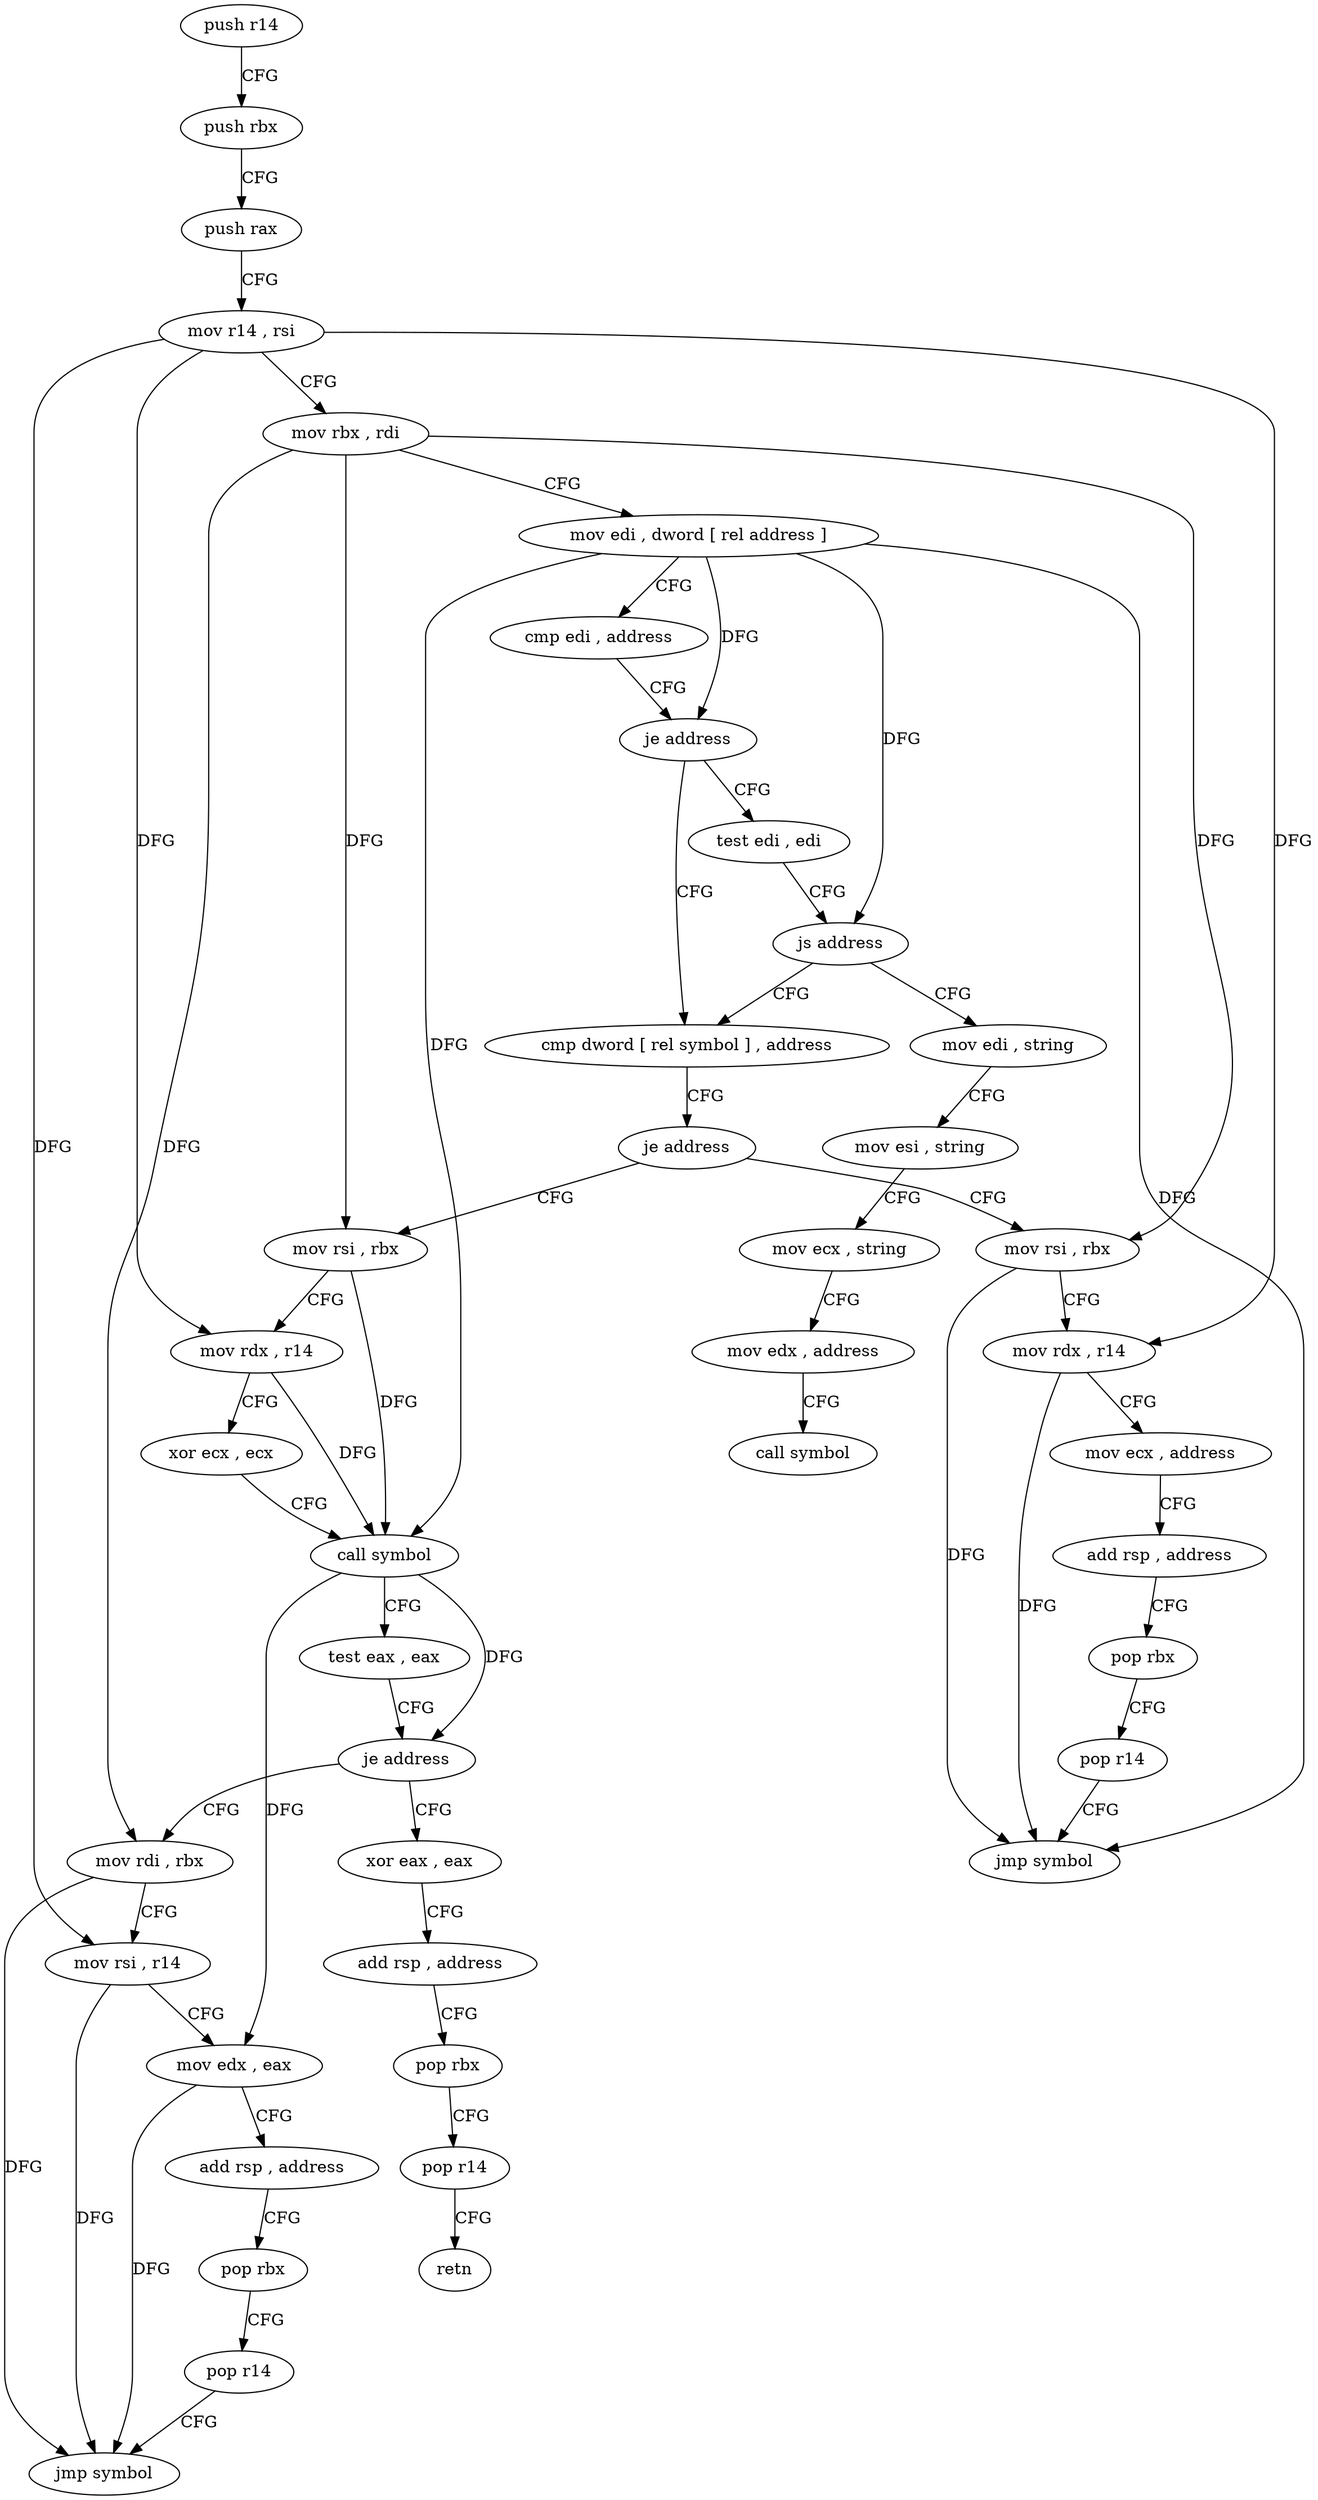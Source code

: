 digraph "func" {
"4228240" [label = "push r14" ]
"4228242" [label = "push rbx" ]
"4228243" [label = "push rax" ]
"4228244" [label = "mov r14 , rsi" ]
"4228247" [label = "mov rbx , rdi" ]
"4228250" [label = "mov edi , dword [ rel address ]" ]
"4228256" [label = "cmp edi , address" ]
"4228259" [label = "je address" ]
"4228265" [label = "cmp dword [ rel symbol ] , address" ]
"4228261" [label = "test edi , edi" ]
"4228272" [label = "je address" ]
"4228297" [label = "mov rsi , rbx" ]
"4228274" [label = "mov rsi , rbx" ]
"4228263" [label = "js address" ]
"4228341" [label = "mov edi , string" ]
"4228300" [label = "mov rdx , r14" ]
"4228303" [label = "xor ecx , ecx" ]
"4228305" [label = "call symbol" ]
"4228310" [label = "test eax , eax" ]
"4228312" [label = "je address" ]
"4228331" [label = "xor eax , eax" ]
"4228314" [label = "mov rdi , rbx" ]
"4228277" [label = "mov rdx , r14" ]
"4228280" [label = "mov ecx , address" ]
"4228285" [label = "add rsp , address" ]
"4228289" [label = "pop rbx" ]
"4228290" [label = "pop r14" ]
"4228292" [label = "jmp symbol" ]
"4228346" [label = "mov esi , string" ]
"4228351" [label = "mov ecx , string" ]
"4228356" [label = "mov edx , address" ]
"4228361" [label = "call symbol" ]
"4228333" [label = "add rsp , address" ]
"4228337" [label = "pop rbx" ]
"4228338" [label = "pop r14" ]
"4228340" [label = "retn" ]
"4228317" [label = "mov rsi , r14" ]
"4228320" [label = "mov edx , eax" ]
"4228322" [label = "add rsp , address" ]
"4228326" [label = "pop rbx" ]
"4228327" [label = "pop r14" ]
"4228329" [label = "jmp symbol" ]
"4228240" -> "4228242" [ label = "CFG" ]
"4228242" -> "4228243" [ label = "CFG" ]
"4228243" -> "4228244" [ label = "CFG" ]
"4228244" -> "4228247" [ label = "CFG" ]
"4228244" -> "4228300" [ label = "DFG" ]
"4228244" -> "4228277" [ label = "DFG" ]
"4228244" -> "4228317" [ label = "DFG" ]
"4228247" -> "4228250" [ label = "CFG" ]
"4228247" -> "4228297" [ label = "DFG" ]
"4228247" -> "4228274" [ label = "DFG" ]
"4228247" -> "4228314" [ label = "DFG" ]
"4228250" -> "4228256" [ label = "CFG" ]
"4228250" -> "4228259" [ label = "DFG" ]
"4228250" -> "4228263" [ label = "DFG" ]
"4228250" -> "4228305" [ label = "DFG" ]
"4228250" -> "4228292" [ label = "DFG" ]
"4228256" -> "4228259" [ label = "CFG" ]
"4228259" -> "4228265" [ label = "CFG" ]
"4228259" -> "4228261" [ label = "CFG" ]
"4228265" -> "4228272" [ label = "CFG" ]
"4228261" -> "4228263" [ label = "CFG" ]
"4228272" -> "4228297" [ label = "CFG" ]
"4228272" -> "4228274" [ label = "CFG" ]
"4228297" -> "4228300" [ label = "CFG" ]
"4228297" -> "4228305" [ label = "DFG" ]
"4228274" -> "4228277" [ label = "CFG" ]
"4228274" -> "4228292" [ label = "DFG" ]
"4228263" -> "4228341" [ label = "CFG" ]
"4228263" -> "4228265" [ label = "CFG" ]
"4228341" -> "4228346" [ label = "CFG" ]
"4228300" -> "4228303" [ label = "CFG" ]
"4228300" -> "4228305" [ label = "DFG" ]
"4228303" -> "4228305" [ label = "CFG" ]
"4228305" -> "4228310" [ label = "CFG" ]
"4228305" -> "4228312" [ label = "DFG" ]
"4228305" -> "4228320" [ label = "DFG" ]
"4228310" -> "4228312" [ label = "CFG" ]
"4228312" -> "4228331" [ label = "CFG" ]
"4228312" -> "4228314" [ label = "CFG" ]
"4228331" -> "4228333" [ label = "CFG" ]
"4228314" -> "4228317" [ label = "CFG" ]
"4228314" -> "4228329" [ label = "DFG" ]
"4228277" -> "4228280" [ label = "CFG" ]
"4228277" -> "4228292" [ label = "DFG" ]
"4228280" -> "4228285" [ label = "CFG" ]
"4228285" -> "4228289" [ label = "CFG" ]
"4228289" -> "4228290" [ label = "CFG" ]
"4228290" -> "4228292" [ label = "CFG" ]
"4228346" -> "4228351" [ label = "CFG" ]
"4228351" -> "4228356" [ label = "CFG" ]
"4228356" -> "4228361" [ label = "CFG" ]
"4228333" -> "4228337" [ label = "CFG" ]
"4228337" -> "4228338" [ label = "CFG" ]
"4228338" -> "4228340" [ label = "CFG" ]
"4228317" -> "4228320" [ label = "CFG" ]
"4228317" -> "4228329" [ label = "DFG" ]
"4228320" -> "4228322" [ label = "CFG" ]
"4228320" -> "4228329" [ label = "DFG" ]
"4228322" -> "4228326" [ label = "CFG" ]
"4228326" -> "4228327" [ label = "CFG" ]
"4228327" -> "4228329" [ label = "CFG" ]
}
